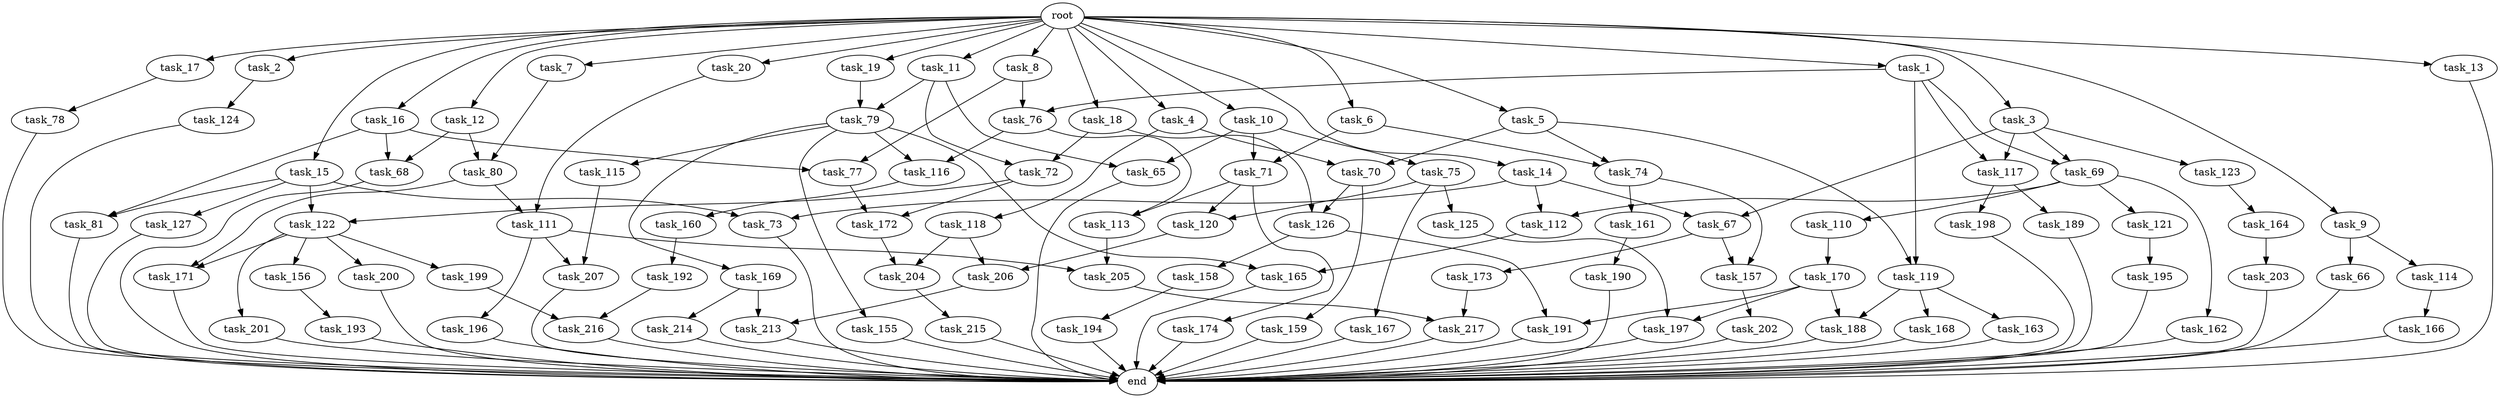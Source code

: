digraph G {
  task_67 [size="77309411328.000000"];
  task_193 [size="85899345920.000000"];
  task_12 [size="102.400000"];
  task_201 [size="54975581388.800003"];
  task_5 [size="102.400000"];
  task_217 [size="140874927308.800018"];
  task_196 [size="42090679500.800003"];
  task_164 [size="85899345920.000000"];
  task_17 [size="102.400000"];
  task_2 [size="102.400000"];
  task_121 [size="3435973836.800000"];
  task_216 [size="97066260889.600006"];
  task_168 [size="85899345920.000000"];
  task_161 [size="13743895347.200001"];
  task_166 [size="30923764531.200001"];
  task_169 [size="69578470195.199997"];
  task_207 [size="55834574848.000000"];
  task_79 [size="42949672960.000000"];
  task_198 [size="3435973836.800000"];
  task_77 [size="76450417868.800003"];
  task_163 [size="85899345920.000000"];
  task_11 [size="102.400000"];
  task_71 [size="58411555225.600006"];
  task_167 [size="85899345920.000000"];
  task_15 [size="102.400000"];
  task_117 [size="83322365542.400009"];
  task_189 [size="3435973836.800000"];
  task_156 [size="54975581388.800003"];
  root [size="0.000000"];
  task_72 [size="42949672960.000000"];
  task_69 [size="83322365542.400009"];
  task_119 [size="83322365542.400009"];
  task_74 [size="124554051584.000000"];
  end [size="0.000000"];
  task_190 [size="54975581388.800003"];
  task_114 [size="30923764531.200001"];
  task_8 [size="102.400000"];
  task_155 [size="69578470195.199997"];
  task_18 [size="102.400000"];
  task_215 [size="85899345920.000000"];
  task_172 [size="124554051584.000000"];
  task_122 [size="109951162777.600006"];
  task_194 [size="42090679500.800003"];
  task_126 [size="35218731827.200005"];
  task_66 [size="30923764531.200001"];
  task_206 [size="91053306675.200012"];
  task_78 [size="30923764531.200001"];
  task_214 [size="30923764531.200001"];
  task_188 [size="140874927308.800018"];
  task_73 [size="62706522521.600006"];
  task_116 [size="91053306675.200012"];
  task_199 [size="54975581388.800003"];
  task_213 [size="61847529062.400002"];
  task_1 [size="102.400000"];
  task_3 [size="102.400000"];
  task_200 [size="54975581388.800003"];
  task_165 [size="100502234726.400009"];
  task_157 [size="27487790694.400002"];
  task_75 [size="3435973836.800000"];
  task_9 [size="102.400000"];
  task_4 [size="102.400000"];
  task_111 [size="107374182400.000000"];
  task_123 [size="69578470195.199997"];
  task_191 [size="68719476736.000000"];
  task_16 [size="102.400000"];
  task_158 [size="13743895347.200001"];
  task_19 [size="102.400000"];
  task_159 [size="13743895347.200001"];
  task_174 [size="42090679500.800003"];
  task_20 [size="102.400000"];
  task_6 [size="102.400000"];
  task_127 [size="54975581388.800003"];
  task_160 [size="69578470195.199997"];
  task_170 [size="54975581388.800003"];
  task_192 [size="54975581388.800003"];
  task_112 [size="11166914969.600000"];
  task_65 [size="24910810316.800003"];
  task_115 [size="69578470195.199997"];
  task_7 [size="102.400000"];
  task_202 [size="85899345920.000000"];
  task_118 [size="7730941132.800000"];
  task_120 [size="127990025420.800003"];
  task_125 [size="85899345920.000000"];
  task_204 [size="73014444032.000000"];
  task_124 [size="69578470195.199997"];
  task_80 [size="73014444032.000000"];
  task_68 [size="24910810316.800003"];
  task_162 [size="3435973836.800000"];
  task_203 [size="85899345920.000000"];
  task_173 [size="13743895347.200001"];
  task_113 [size="63565515980.800003"];
  task_76 [size="68719476736.000000"];
  task_171 [size="76450417868.800003"];
  task_70 [size="77309411328.000000"];
  task_197 [size="124554051584.000000"];
  task_13 [size="102.400000"];
  task_81 [size="76450417868.800003"];
  task_10 [size="102.400000"];
  task_110 [size="3435973836.800000"];
  task_205 [size="63565515980.800003"];
  task_195 [size="7730941132.800000"];
  task_14 [size="102.400000"];

  task_67 -> task_173 [size="134217728.000000"];
  task_67 -> task_157 [size="134217728.000000"];
  task_193 -> end [size="1.000000"];
  task_12 -> task_80 [size="33554432.000000"];
  task_12 -> task_68 [size="33554432.000000"];
  task_201 -> end [size="1.000000"];
  task_5 -> task_119 [size="679477248.000000"];
  task_5 -> task_70 [size="679477248.000000"];
  task_5 -> task_74 [size="679477248.000000"];
  task_217 -> end [size="1.000000"];
  task_196 -> end [size="1.000000"];
  task_164 -> task_203 [size="838860800.000000"];
  task_17 -> task_78 [size="301989888.000000"];
  task_2 -> task_124 [size="679477248.000000"];
  task_121 -> task_195 [size="75497472.000000"];
  task_216 -> end [size="1.000000"];
  task_168 -> end [size="1.000000"];
  task_161 -> task_190 [size="536870912.000000"];
  task_166 -> end [size="1.000000"];
  task_169 -> task_214 [size="301989888.000000"];
  task_169 -> task_213 [size="301989888.000000"];
  task_207 -> end [size="1.000000"];
  task_79 -> task_116 [size="679477248.000000"];
  task_79 -> task_115 [size="679477248.000000"];
  task_79 -> task_165 [size="679477248.000000"];
  task_79 -> task_155 [size="679477248.000000"];
  task_79 -> task_169 [size="679477248.000000"];
  task_198 -> end [size="1.000000"];
  task_77 -> task_172 [size="679477248.000000"];
  task_163 -> end [size="1.000000"];
  task_11 -> task_79 [size="209715200.000000"];
  task_11 -> task_65 [size="209715200.000000"];
  task_11 -> task_72 [size="209715200.000000"];
  task_71 -> task_174 [size="411041792.000000"];
  task_71 -> task_120 [size="411041792.000000"];
  task_71 -> task_113 [size="411041792.000000"];
  task_167 -> end [size="1.000000"];
  task_15 -> task_122 [size="536870912.000000"];
  task_15 -> task_81 [size="536870912.000000"];
  task_15 -> task_73 [size="536870912.000000"];
  task_15 -> task_127 [size="536870912.000000"];
  task_117 -> task_189 [size="33554432.000000"];
  task_117 -> task_198 [size="33554432.000000"];
  task_189 -> end [size="1.000000"];
  task_156 -> task_193 [size="838860800.000000"];
  root -> task_7 [size="1.000000"];
  root -> task_8 [size="1.000000"];
  root -> task_20 [size="1.000000"];
  root -> task_12 [size="1.000000"];
  root -> task_18 [size="1.000000"];
  root -> task_1 [size="1.000000"];
  root -> task_3 [size="1.000000"];
  root -> task_16 [size="1.000000"];
  root -> task_19 [size="1.000000"];
  root -> task_5 [size="1.000000"];
  root -> task_10 [size="1.000000"];
  root -> task_6 [size="1.000000"];
  root -> task_17 [size="1.000000"];
  root -> task_9 [size="1.000000"];
  root -> task_11 [size="1.000000"];
  root -> task_4 [size="1.000000"];
  root -> task_13 [size="1.000000"];
  root -> task_2 [size="1.000000"];
  root -> task_14 [size="1.000000"];
  root -> task_15 [size="1.000000"];
  task_72 -> task_172 [size="536870912.000000"];
  task_72 -> task_122 [size="536870912.000000"];
  task_69 -> task_110 [size="33554432.000000"];
  task_69 -> task_112 [size="33554432.000000"];
  task_69 -> task_121 [size="33554432.000000"];
  task_69 -> task_162 [size="33554432.000000"];
  task_119 -> task_168 [size="838860800.000000"];
  task_119 -> task_188 [size="838860800.000000"];
  task_119 -> task_163 [size="838860800.000000"];
  task_74 -> task_157 [size="134217728.000000"];
  task_74 -> task_161 [size="134217728.000000"];
  task_190 -> end [size="1.000000"];
  task_114 -> task_166 [size="301989888.000000"];
  task_8 -> task_76 [size="536870912.000000"];
  task_8 -> task_77 [size="536870912.000000"];
  task_155 -> end [size="1.000000"];
  task_18 -> task_72 [size="209715200.000000"];
  task_18 -> task_126 [size="209715200.000000"];
  task_215 -> end [size="1.000000"];
  task_172 -> task_204 [size="33554432.000000"];
  task_122 -> task_200 [size="536870912.000000"];
  task_122 -> task_156 [size="536870912.000000"];
  task_122 -> task_171 [size="536870912.000000"];
  task_122 -> task_201 [size="536870912.000000"];
  task_122 -> task_199 [size="536870912.000000"];
  task_194 -> end [size="1.000000"];
  task_126 -> task_191 [size="134217728.000000"];
  task_126 -> task_158 [size="134217728.000000"];
  task_66 -> end [size="1.000000"];
  task_206 -> task_213 [size="301989888.000000"];
  task_78 -> end [size="1.000000"];
  task_214 -> end [size="1.000000"];
  task_188 -> end [size="1.000000"];
  task_73 -> end [size="1.000000"];
  task_116 -> task_160 [size="679477248.000000"];
  task_199 -> task_216 [size="536870912.000000"];
  task_213 -> end [size="1.000000"];
  task_1 -> task_119 [size="134217728.000000"];
  task_1 -> task_76 [size="134217728.000000"];
  task_1 -> task_69 [size="134217728.000000"];
  task_1 -> task_117 [size="134217728.000000"];
  task_3 -> task_67 [size="679477248.000000"];
  task_3 -> task_123 [size="679477248.000000"];
  task_3 -> task_69 [size="679477248.000000"];
  task_3 -> task_117 [size="679477248.000000"];
  task_200 -> end [size="1.000000"];
  task_165 -> end [size="1.000000"];
  task_157 -> task_202 [size="838860800.000000"];
  task_75 -> task_120 [size="838860800.000000"];
  task_75 -> task_125 [size="838860800.000000"];
  task_75 -> task_167 [size="838860800.000000"];
  task_9 -> task_66 [size="301989888.000000"];
  task_9 -> task_114 [size="301989888.000000"];
  task_4 -> task_118 [size="75497472.000000"];
  task_4 -> task_70 [size="75497472.000000"];
  task_111 -> task_205 [size="411041792.000000"];
  task_111 -> task_196 [size="411041792.000000"];
  task_111 -> task_207 [size="411041792.000000"];
  task_123 -> task_164 [size="838860800.000000"];
  task_191 -> end [size="1.000000"];
  task_16 -> task_81 [size="209715200.000000"];
  task_16 -> task_77 [size="209715200.000000"];
  task_16 -> task_68 [size="209715200.000000"];
  task_158 -> task_194 [size="411041792.000000"];
  task_19 -> task_79 [size="209715200.000000"];
  task_159 -> end [size="1.000000"];
  task_174 -> end [size="1.000000"];
  task_20 -> task_111 [size="838860800.000000"];
  task_6 -> task_71 [size="536870912.000000"];
  task_6 -> task_74 [size="536870912.000000"];
  task_127 -> end [size="1.000000"];
  task_160 -> task_192 [size="536870912.000000"];
  task_170 -> task_188 [size="536870912.000000"];
  task_170 -> task_191 [size="536870912.000000"];
  task_170 -> task_197 [size="536870912.000000"];
  task_192 -> task_216 [size="411041792.000000"];
  task_112 -> task_165 [size="301989888.000000"];
  task_65 -> end [size="1.000000"];
  task_115 -> task_207 [size="134217728.000000"];
  task_7 -> task_80 [size="679477248.000000"];
  task_202 -> end [size="1.000000"];
  task_118 -> task_204 [size="679477248.000000"];
  task_118 -> task_206 [size="679477248.000000"];
  task_120 -> task_206 [size="209715200.000000"];
  task_125 -> task_197 [size="679477248.000000"];
  task_204 -> task_215 [size="838860800.000000"];
  task_124 -> end [size="1.000000"];
  task_80 -> task_111 [size="209715200.000000"];
  task_80 -> task_171 [size="209715200.000000"];
  task_68 -> end [size="1.000000"];
  task_162 -> end [size="1.000000"];
  task_203 -> end [size="1.000000"];
  task_173 -> task_217 [size="838860800.000000"];
  task_113 -> task_205 [size="209715200.000000"];
  task_76 -> task_116 [size="209715200.000000"];
  task_76 -> task_113 [size="209715200.000000"];
  task_171 -> end [size="1.000000"];
  task_70 -> task_126 [size="134217728.000000"];
  task_70 -> task_159 [size="134217728.000000"];
  task_197 -> end [size="1.000000"];
  task_13 -> end [size="1.000000"];
  task_81 -> end [size="1.000000"];
  task_10 -> task_65 [size="33554432.000000"];
  task_10 -> task_75 [size="33554432.000000"];
  task_10 -> task_71 [size="33554432.000000"];
  task_110 -> task_170 [size="536870912.000000"];
  task_205 -> task_217 [size="536870912.000000"];
  task_195 -> end [size="1.000000"];
  task_14 -> task_67 [size="75497472.000000"];
  task_14 -> task_112 [size="75497472.000000"];
  task_14 -> task_73 [size="75497472.000000"];
}
